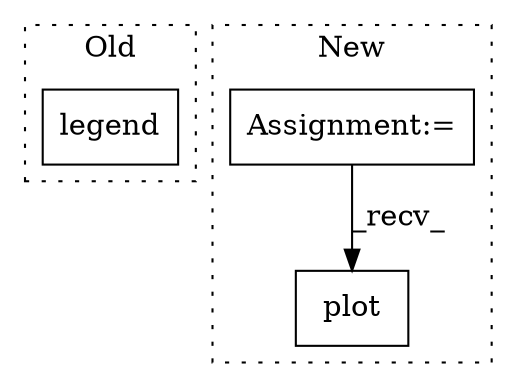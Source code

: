 digraph G {
subgraph cluster0 {
1 [label="legend" a="32" s="20393,20414" l="7,1" shape="box"];
label = "Old";
style="dotted";
}
subgraph cluster1 {
2 [label="plot" a="32" s="18026,18040" l="5,1" shape="box"];
3 [label="Assignment:=" a="7" s="17550" l="3" shape="box"];
label = "New";
style="dotted";
}
3 -> 2 [label="_recv_"];
}